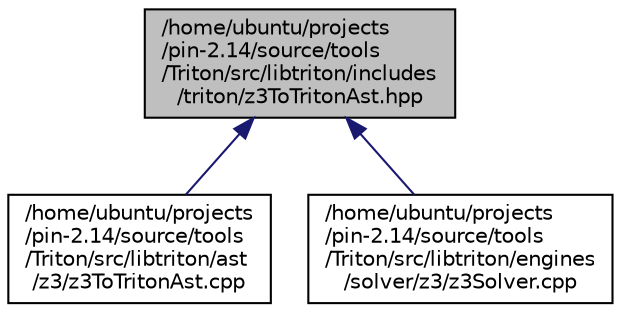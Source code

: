 digraph "/home/ubuntu/projects/pin-2.14/source/tools/Triton/src/libtriton/includes/triton/z3ToTritonAst.hpp"
{
  edge [fontname="Helvetica",fontsize="10",labelfontname="Helvetica",labelfontsize="10"];
  node [fontname="Helvetica",fontsize="10",shape=record];
  Node0 [label="/home/ubuntu/projects\l/pin-2.14/source/tools\l/Triton/src/libtriton/includes\l/triton/z3ToTritonAst.hpp",height=0.2,width=0.4,color="black", fillcolor="grey75", style="filled", fontcolor="black"];
  Node0 -> Node1 [dir="back",color="midnightblue",fontsize="10",style="solid",fontname="Helvetica"];
  Node1 [label="/home/ubuntu/projects\l/pin-2.14/source/tools\l/Triton/src/libtriton/ast\l/z3/z3ToTritonAst.cpp",height=0.2,width=0.4,color="black", fillcolor="white", style="filled",URL="$z3ToTritonAst_8cpp.html"];
  Node0 -> Node2 [dir="back",color="midnightblue",fontsize="10",style="solid",fontname="Helvetica"];
  Node2 [label="/home/ubuntu/projects\l/pin-2.14/source/tools\l/Triton/src/libtriton/engines\l/solver/z3/z3Solver.cpp",height=0.2,width=0.4,color="black", fillcolor="white", style="filled",URL="$z3Solver_8cpp.html"];
}

